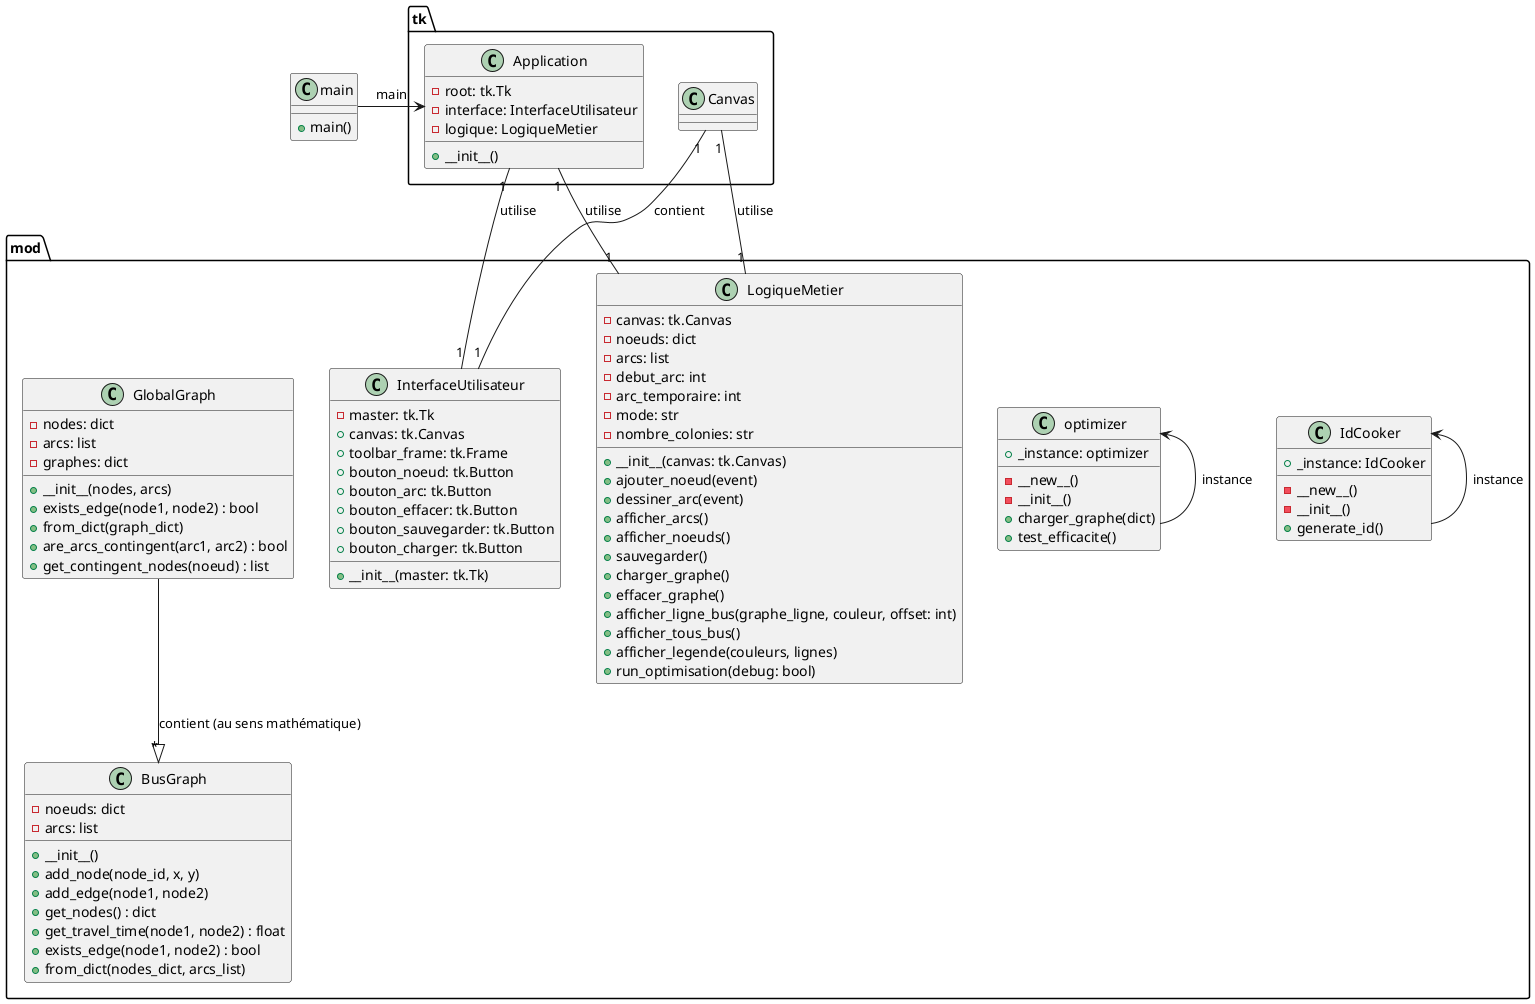 @startuml projet_bap


package tk{
    class Application {
        - root: tk.Tk
        - interface: InterfaceUtilisateur
        - logique: LogiqueMetier
        + __init__()
    }
}

class main{
    + main()
}

package mod{

    class IdCooker{
        + _instance: IdCooker
        - __new__()
        - __init__()
        + generate_id()
    }

    class InterfaceUtilisateur {
        - master: tk.Tk
        + canvas: tk.Canvas
        + toolbar_frame: tk.Frame
        + bouton_noeud: tk.Button
        + bouton_arc: tk.Button
        + bouton_effacer: tk.Button
        + bouton_sauvegarder: tk.Button
        + bouton_charger: tk.Button
        + __init__(master: tk.Tk)
    }

    class LogiqueMetier {
        - canvas: tk.Canvas
        - noeuds: dict
        - arcs: list
        - debut_arc: int
        - arc_temporaire: int
        - mode: str
        - nombre_colonies: str
        + __init__(canvas: tk.Canvas)
        + ajouter_noeud(event)
        + dessiner_arc(event)
        + afficher_arcs()
        + afficher_noeuds()
        + sauvegarder()
        + charger_graphe()
        + effacer_graphe()
        + afficher_ligne_bus(graphe_ligne, couleur, offset: int)
        + afficher_tous_bus()
        + afficher_legende(couleurs, lignes)
        + run_optimisation(debug: bool)
    }

    class optimizer{
        + _instance: optimizer
        - __new__()
        - __init__()
        + charger_graphe(dict)
        + test_efficacite()
    }

    class BusGraph {
        - noeuds: dict
        - arcs: list
        + __init__()
        + add_node(node_id, x, y)
        + add_edge(node1, node2)
        + get_nodes() : dict
        + get_travel_time(node1, node2) : float
        + exists_edge(node1, node2) : bool
        + from_dict(nodes_dict, arcs_list)
    }

    class GlobalGraph {
        - nodes: dict
        - arcs: list
        - graphes: dict
        + __init__(nodes, arcs)
        + exists_edge(node1, node2) : bool
        + from_dict(graph_dict)
        + are_arcs_contingent(arc1, arc2) : bool
        + get_contingent_nodes(noeud) : list
    }

}

Application "1" -- "1" InterfaceUtilisateur : utilise
Application "1" -- "1" LogiqueMetier : utilise
InterfaceUtilisateur "1" -- "1" tk.Canvas : contient
LogiqueMetier "1" -- "1" tk.Canvas : utilise
main -> Application : main
GlobalGraph --|> "*" BusGraph : contient (au sens mathématique)
optimizer -up-> optimizer : instance
IdCooker -up-> IdCooker : instance


@enduml